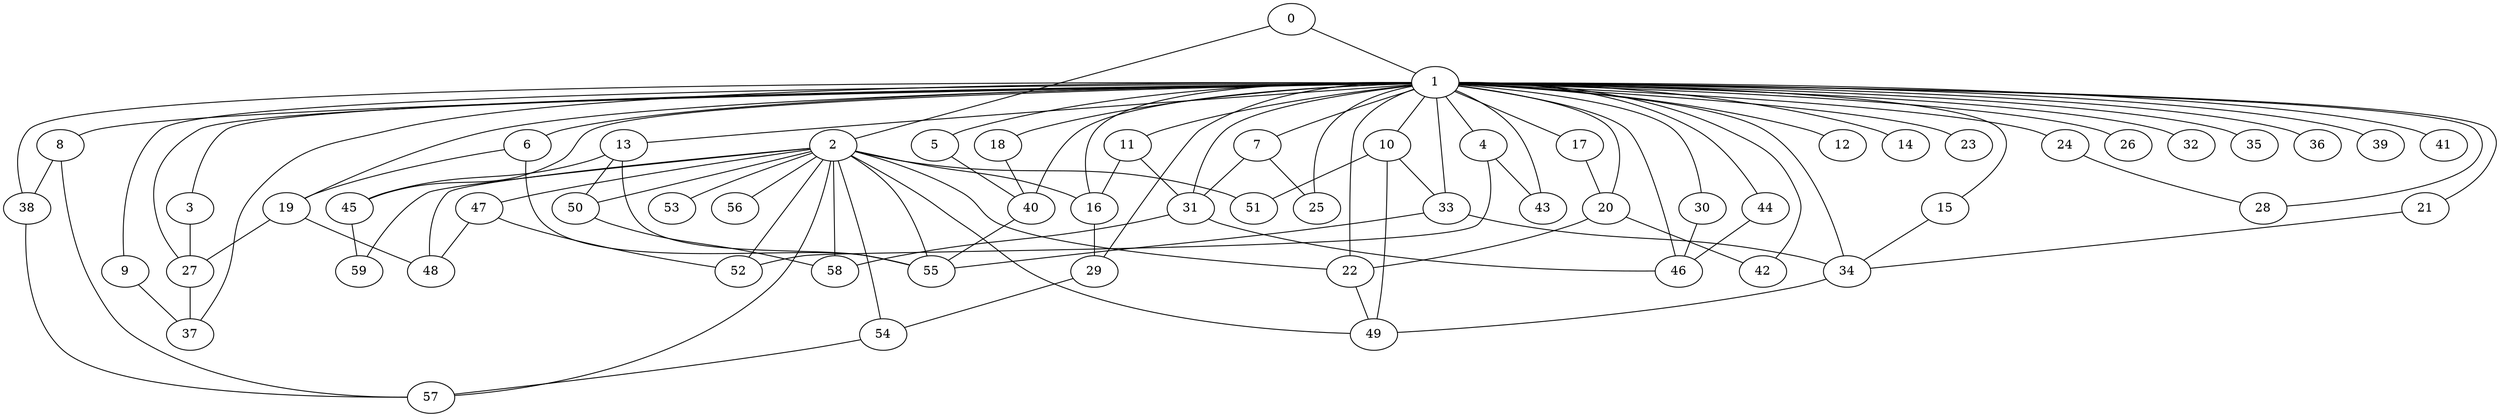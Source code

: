 
graph graphname {
    0 -- 1
0 -- 2
1 -- 3
1 -- 4
1 -- 5
1 -- 6
1 -- 7
1 -- 8
1 -- 9
1 -- 10
1 -- 11
1 -- 12
1 -- 13
1 -- 14
1 -- 15
1 -- 16
1 -- 17
1 -- 18
1 -- 19
1 -- 20
1 -- 21
1 -- 22
1 -- 23
1 -- 24
1 -- 25
1 -- 26
1 -- 27
1 -- 28
1 -- 29
1 -- 30
1 -- 31
1 -- 32
1 -- 33
1 -- 34
1 -- 35
1 -- 36
1 -- 37
1 -- 38
1 -- 39
1 -- 40
1 -- 41
1 -- 42
1 -- 43
1 -- 44
1 -- 45
1 -- 46
2 -- 47
2 -- 48
2 -- 49
2 -- 50
2 -- 51
2 -- 52
2 -- 53
2 -- 54
2 -- 55
2 -- 56
2 -- 57
2 -- 58
2 -- 59
2 -- 22
2 -- 16
3 -- 27
4 -- 52
4 -- 43
5 -- 40
6 -- 55
6 -- 19
7 -- 25
7 -- 31
8 -- 38
8 -- 57
9 -- 37
10 -- 49
10 -- 51
10 -- 33
11 -- 16
11 -- 31
13 -- 55
13 -- 50
13 -- 45
15 -- 34
16 -- 29
17 -- 20
18 -- 40
19 -- 48
19 -- 27
20 -- 22
20 -- 42
21 -- 34
22 -- 49
24 -- 28
27 -- 37
29 -- 54
30 -- 46
31 -- 46
31 -- 58
33 -- 55
33 -- 34
34 -- 49
38 -- 57
40 -- 55
44 -- 46
45 -- 59
47 -- 48
47 -- 52
50 -- 58
54 -- 57

}
